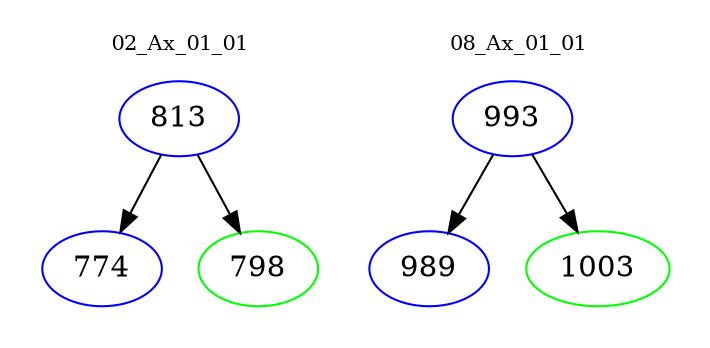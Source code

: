 digraph{
subgraph cluster_0 {
color = white
label = "02_Ax_01_01";
fontsize=10;
T0_813 [label="813", color="blue"]
T0_813 -> T0_774 [color="black"]
T0_774 [label="774", color="blue"]
T0_813 -> T0_798 [color="black"]
T0_798 [label="798", color="green"]
}
subgraph cluster_1 {
color = white
label = "08_Ax_01_01";
fontsize=10;
T1_993 [label="993", color="blue"]
T1_993 -> T1_989 [color="black"]
T1_989 [label="989", color="blue"]
T1_993 -> T1_1003 [color="black"]
T1_1003 [label="1003", color="green"]
}
}
